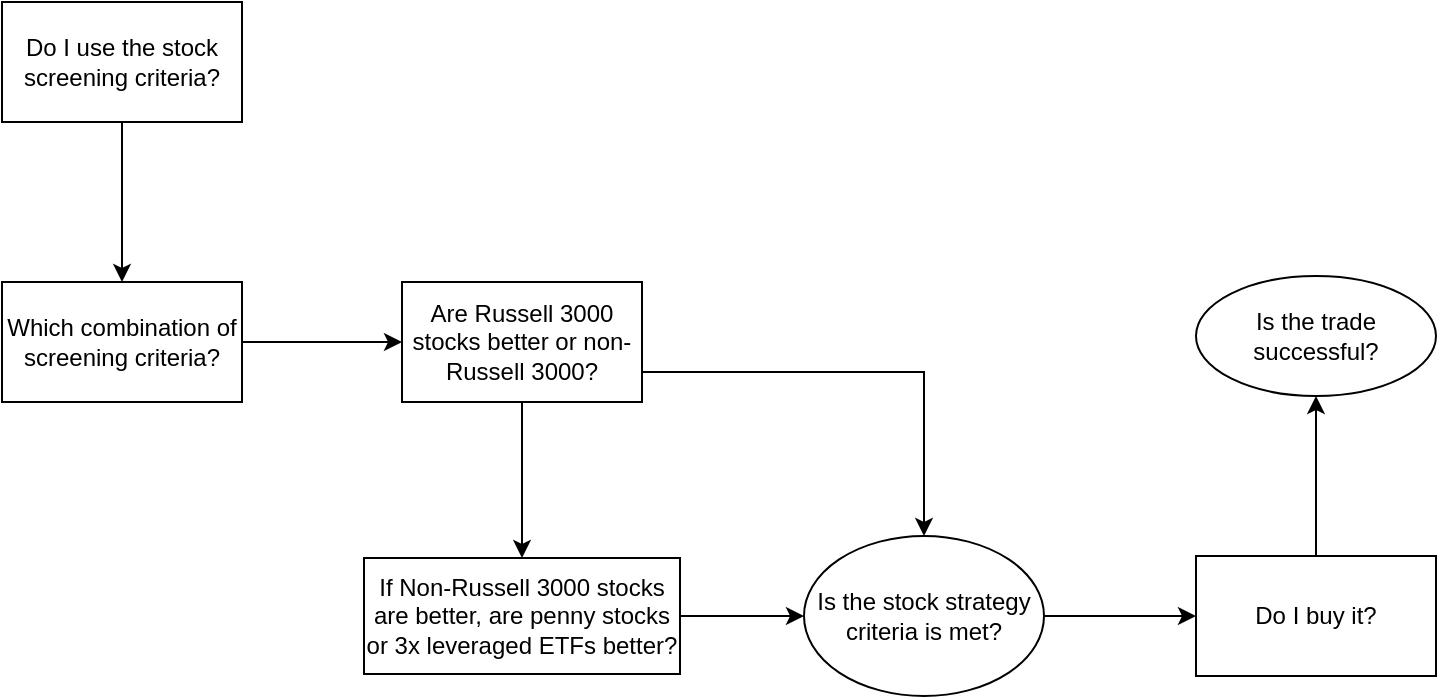<mxfile version="14.6.0" type="github">
  <diagram id="NCtk11fWi7Got1G6-L-_" name="Page-1">
    <mxGraphModel dx="1038" dy="620" grid="0" gridSize="10" guides="1" tooltips="1" connect="1" arrows="1" fold="1" page="1" pageScale="1" pageWidth="850" pageHeight="1100" math="0" shadow="0">
      <root>
        <mxCell id="0" />
        <mxCell id="1" parent="0" />
        <mxCell id="HVW_2JeXxIrShy90RYxK-3" value="" style="edgeStyle=orthogonalEdgeStyle;rounded=0;orthogonalLoop=1;jettySize=auto;html=1;" edge="1" parent="1" source="HVW_2JeXxIrShy90RYxK-1" target="HVW_2JeXxIrShy90RYxK-2">
          <mxGeometry relative="1" as="geometry" />
        </mxCell>
        <mxCell id="HVW_2JeXxIrShy90RYxK-1" value="Do I use the stock screening criteria?" style="rounded=0;whiteSpace=wrap;html=1;" vertex="1" parent="1">
          <mxGeometry x="116" y="164" width="120" height="60" as="geometry" />
        </mxCell>
        <mxCell id="HVW_2JeXxIrShy90RYxK-5" value="" style="edgeStyle=orthogonalEdgeStyle;rounded=0;orthogonalLoop=1;jettySize=auto;html=1;" edge="1" parent="1" source="HVW_2JeXxIrShy90RYxK-2" target="HVW_2JeXxIrShy90RYxK-4">
          <mxGeometry relative="1" as="geometry" />
        </mxCell>
        <mxCell id="HVW_2JeXxIrShy90RYxK-2" value="Which combination of screening criteria?" style="whiteSpace=wrap;html=1;rounded=0;" vertex="1" parent="1">
          <mxGeometry x="116" y="304" width="120" height="60" as="geometry" />
        </mxCell>
        <mxCell id="HVW_2JeXxIrShy90RYxK-7" value="" style="edgeStyle=orthogonalEdgeStyle;rounded=0;orthogonalLoop=1;jettySize=auto;html=1;" edge="1" parent="1" source="HVW_2JeXxIrShy90RYxK-4" target="HVW_2JeXxIrShy90RYxK-6">
          <mxGeometry relative="1" as="geometry" />
        </mxCell>
        <mxCell id="HVW_2JeXxIrShy90RYxK-10" style="edgeStyle=orthogonalEdgeStyle;rounded=0;orthogonalLoop=1;jettySize=auto;html=1;exitX=1;exitY=0.75;exitDx=0;exitDy=0;entryX=0.5;entryY=0;entryDx=0;entryDy=0;" edge="1" parent="1" source="HVW_2JeXxIrShy90RYxK-4" target="HVW_2JeXxIrShy90RYxK-12">
          <mxGeometry relative="1" as="geometry">
            <mxPoint x="546" y="444" as="targetPoint" />
          </mxGeometry>
        </mxCell>
        <mxCell id="HVW_2JeXxIrShy90RYxK-4" value="Are Russell 3000 stocks better or non-Russell 3000?" style="whiteSpace=wrap;html=1;rounded=0;" vertex="1" parent="1">
          <mxGeometry x="316" y="304" width="120" height="60" as="geometry" />
        </mxCell>
        <mxCell id="HVW_2JeXxIrShy90RYxK-9" value="" style="edgeStyle=orthogonalEdgeStyle;rounded=0;orthogonalLoop=1;jettySize=auto;html=1;" edge="1" parent="1" source="HVW_2JeXxIrShy90RYxK-6" target="HVW_2JeXxIrShy90RYxK-12">
          <mxGeometry relative="1" as="geometry">
            <mxPoint x="516" y="474" as="targetPoint" />
          </mxGeometry>
        </mxCell>
        <mxCell id="HVW_2JeXxIrShy90RYxK-6" value="If Non-Russell 3000 stocks are better, are penny stocks or 3x leveraged ETFs better?" style="whiteSpace=wrap;html=1;rounded=0;" vertex="1" parent="1">
          <mxGeometry x="297" y="442" width="158" height="58" as="geometry" />
        </mxCell>
        <mxCell id="HVW_2JeXxIrShy90RYxK-14" value="" style="edgeStyle=orthogonalEdgeStyle;rounded=0;orthogonalLoop=1;jettySize=auto;html=1;" edge="1" parent="1" source="HVW_2JeXxIrShy90RYxK-12" target="HVW_2JeXxIrShy90RYxK-13">
          <mxGeometry relative="1" as="geometry" />
        </mxCell>
        <mxCell id="HVW_2JeXxIrShy90RYxK-12" value="Is the stock strategy criteria is met?" style="ellipse;whiteSpace=wrap;html=1;" vertex="1" parent="1">
          <mxGeometry x="517" y="431" width="120" height="80" as="geometry" />
        </mxCell>
        <mxCell id="HVW_2JeXxIrShy90RYxK-16" value="" style="edgeStyle=orthogonalEdgeStyle;rounded=0;orthogonalLoop=1;jettySize=auto;html=1;" edge="1" parent="1" source="HVW_2JeXxIrShy90RYxK-13" target="HVW_2JeXxIrShy90RYxK-15">
          <mxGeometry relative="1" as="geometry" />
        </mxCell>
        <mxCell id="HVW_2JeXxIrShy90RYxK-13" value="Do I buy it?" style="whiteSpace=wrap;html=1;" vertex="1" parent="1">
          <mxGeometry x="713" y="441" width="120" height="60" as="geometry" />
        </mxCell>
        <mxCell id="HVW_2JeXxIrShy90RYxK-15" value="Is the trade successful?" style="ellipse;whiteSpace=wrap;html=1;" vertex="1" parent="1">
          <mxGeometry x="713" y="301" width="120" height="60" as="geometry" />
        </mxCell>
      </root>
    </mxGraphModel>
  </diagram>
</mxfile>
